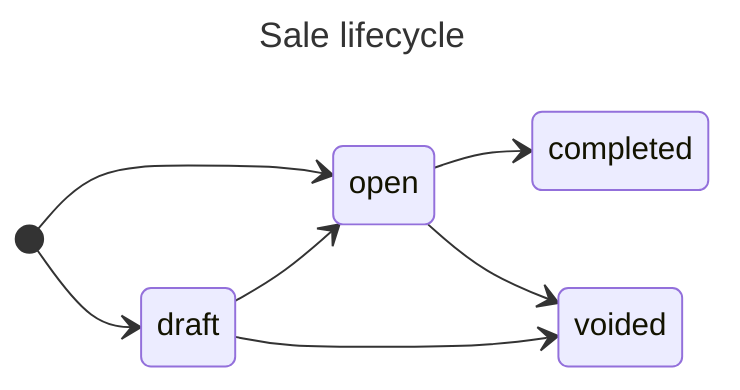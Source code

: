 ---
title: Sale lifecycle
---
stateDiagram-v2
  direction LR
  [*] --> draft
  [*] --> open
  draft --> open
  open --> completed
  open --> voided
  draft --> voided